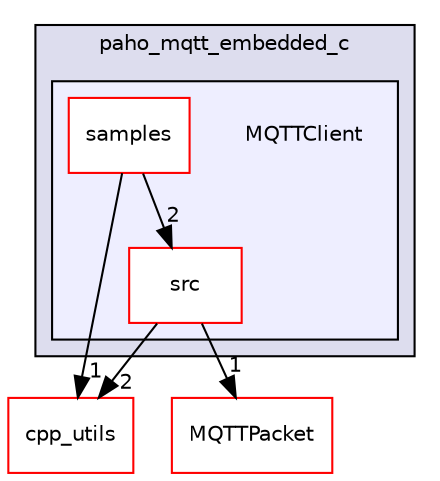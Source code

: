 digraph "esp32-snippets/networking/mqtt/paho_mqtt_embedded_c/MQTTClient" {
  compound=true
  node [ fontsize="10", fontname="Helvetica"];
  edge [ labelfontsize="10", labelfontname="Helvetica"];
  subgraph clusterdir_f010d300aa4f2aca70794602db48245c {
    graph [ bgcolor="#ddddee", pencolor="black", label="paho_mqtt_embedded_c" fontname="Helvetica", fontsize="10", URL="dir_f010d300aa4f2aca70794602db48245c.html"]
  subgraph clusterdir_6a8d93c98e4489f281da583b67454e53 {
    graph [ bgcolor="#eeeeff", pencolor="black", label="" URL="dir_6a8d93c98e4489f281da583b67454e53.html"];
    dir_6a8d93c98e4489f281da583b67454e53 [shape=plaintext label="MQTTClient"];
    dir_0baca8c1d6ff634d0948bfb4e762b69c [shape=box label="samples" color="red" fillcolor="white" style="filled" URL="dir_0baca8c1d6ff634d0948bfb4e762b69c.html"];
    dir_d26eb8a9337201d4147d4b6391c76f4b [shape=box label="src" color="red" fillcolor="white" style="filled" URL="dir_d26eb8a9337201d4147d4b6391c76f4b.html"];
  }
  }
  dir_e66062f3a4d2a5b6b6746a6b0f9c85ac [shape=box label="cpp_utils" fillcolor="white" style="filled" color="red" URL="dir_e66062f3a4d2a5b6b6746a6b0f9c85ac.html"];
  dir_26aaa6cc81d32f7596e56c698d869ba6 [shape=box label="MQTTPacket" fillcolor="white" style="filled" color="red" URL="dir_26aaa6cc81d32f7596e56c698d869ba6.html"];
  dir_0baca8c1d6ff634d0948bfb4e762b69c->dir_e66062f3a4d2a5b6b6746a6b0f9c85ac [headlabel="1", labeldistance=1.5 headhref="dir_000073_000062.html"];
  dir_0baca8c1d6ff634d0948bfb4e762b69c->dir_d26eb8a9337201d4147d4b6391c76f4b [headlabel="2", labeldistance=1.5 headhref="dir_000073_000125.html"];
  dir_d26eb8a9337201d4147d4b6391c76f4b->dir_e66062f3a4d2a5b6b6746a6b0f9c85ac [headlabel="2", labeldistance=1.5 headhref="dir_000125_000062.html"];
  dir_d26eb8a9337201d4147d4b6391c76f4b->dir_26aaa6cc81d32f7596e56c698d869ba6 [headlabel="1", labeldistance=1.5 headhref="dir_000125_000129.html"];
}
